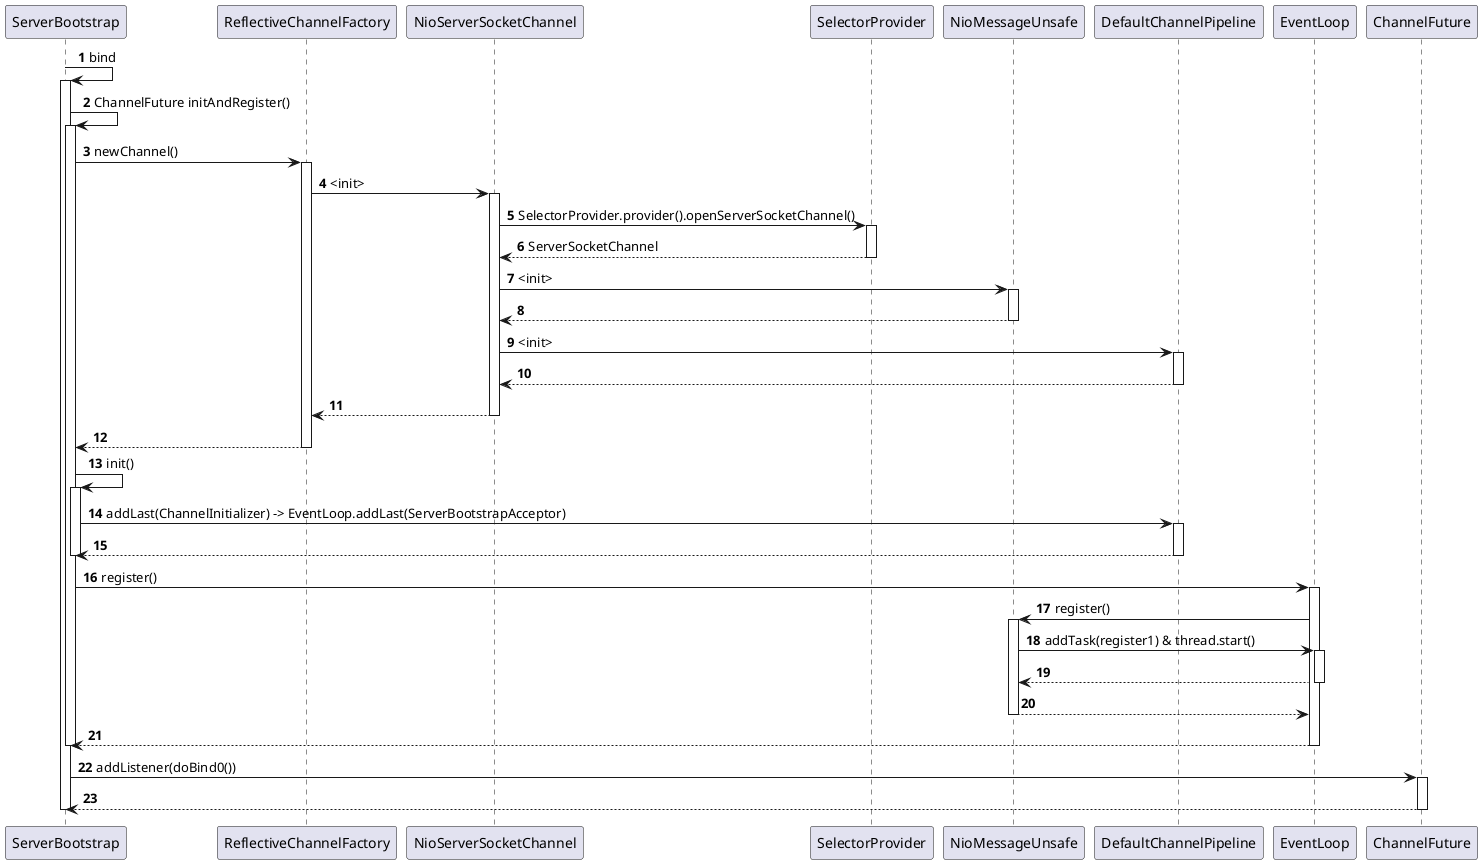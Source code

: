 @startuml

autonumber
ServerBootstrap -> ServerBootstrap:bind
activate ServerBootstrap
    ServerBootstrap -> ServerBootstrap:ChannelFuture initAndRegister()
    activate ServerBootstrap
        ServerBootstrap -> ReflectiveChannelFactory:newChannel()
        activate ReflectiveChannelFactory
            ReflectiveChannelFactory -> NioServerSocketChannel:<init>
            activate NioServerSocketChannel
                NioServerSocketChannel -> SelectorProvider:SelectorProvider.provider().openServerSocketChannel()
                activate SelectorProvider
                SelectorProvider --> NioServerSocketChannel:ServerSocketChannel
                deactivate SelectorProvider

                NioServerSocketChannel -> NioMessageUnsafe:<init>
                activate NioMessageUnsafe
                NioMessageUnsafe --> NioServerSocketChannel
                deactivate NioMessageUnsafe

                NioServerSocketChannel -> DefaultChannelPipeline:<init>
                activate DefaultChannelPipeline
                DefaultChannelPipeline --> NioServerSocketChannel
                deactivate DefaultChannelPipeline

            NioServerSocketChannel --> ReflectiveChannelFactory
            deactivate NioServerSocketChannel
        ReflectiveChannelFactory --> ServerBootstrap
        deactivate ReflectiveChannelFactory

        ServerBootstrap -> ServerBootstrap:init()
        activate ServerBootstrap
            ServerBootstrap -> DefaultChannelPipeline:addLast(ChannelInitializer) -> EventLoop.addLast(ServerBootstrapAcceptor)
            activate DefaultChannelPipeline
            DefaultChannelPipeline --> ServerBootstrap
            deactivate DefaultChannelPipeline
        deactivate ServerBootstrap

        ServerBootstrap -> EventLoop:register()
        activate EventLoop
            EventLoop -> NioMessageUnsafe:register()
            activate NioMessageUnsafe

                NioMessageUnsafe -> EventLoop:addTask(register1) & thread.start()
                activate EventLoop
                EventLoop --> NioMessageUnsafe
                deactivate EventLoop

            NioMessageUnsafe --> EventLoop
            deactivate NioMessageUnsafe
        EventLoop --> ServerBootstrap
        deactivate EventLoop

    deactivate ServerBootstrap

    ServerBootstrap -> ChannelFuture:addListener(doBind0())
    activate ChannelFuture
    ChannelFuture --> ServerBootstrap
    deactivate ChannelFuture
deactivate ServerBootstrap



@enduml